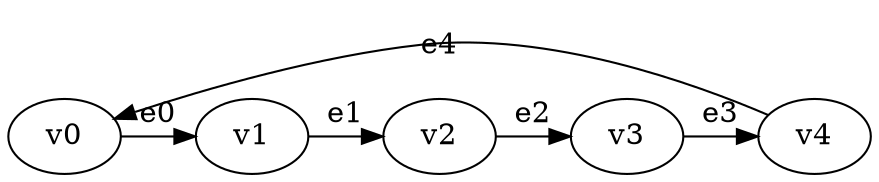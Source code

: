 digraph temporal_game {
    // 2-player game vertices with simple naming
    v0 [name="v0", player=0];
    v1 [name="v1", player=1];
    v2 [name="v2", player=0];
    v3 [name="v3", player=1];
    v4 [name="v4", player=0];
    
        // Temporal edges with Presburger arithmetic constraints only
    v0 -> v1 [label="e0", constraint="time >= 2"];
    v1 -> v2 [label="e1", constraint="time <= 6"];
    v2 -> v3 [label="e2", constraint="time = 4"];
    v3 -> v4 [label="e3", constraint="time >= 1"];
    v4 -> v0 [label="e4", constraint="time <= 8"];
}
